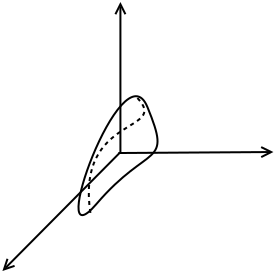 <?xml version="1.0" encoding="UTF-8"?>
<dia:diagram xmlns:dia="http://www.lysator.liu.se/~alla/dia/">
  <dia:layer name="Background" visible="true">
    <dia:object type="Standard - Beziergon" version="0" id="O0">
      <dia:attribute name="obj_pos">
        <dia:point val="18.6,4.638"/>
      </dia:attribute>
      <dia:attribute name="obj_bb">
        <dia:rectangle val="15.104,4.047;19.155,10.094"/>
      </dia:attribute>
      <dia:attribute name="bez_points">
        <dia:point val="18.6,4.638"/>
        <dia:point val="19.85,7.688"/>
        <dia:point val="18.7,6.388"/>
        <dia:point val="16.05,9.488"/>
        <dia:point val="13.4,12.588"/>
        <dia:point val="17.35,1.587"/>
      </dia:attribute>
      <dia:attribute name="corner_types">
        <dia:enum val="159350512"/>
        <dia:enum val="0"/>
        <dia:enum val="0"/>
      </dia:attribute>
      <dia:attribute name="show_background">
        <dia:boolean val="true"/>
      </dia:attribute>
    </dia:object>
    <dia:object type="Standard - Line" version="0" id="O1">
      <dia:attribute name="obj_pos">
        <dia:point val="17.15,6.938"/>
      </dia:attribute>
      <dia:attribute name="obj_bb">
        <dia:rectangle val="17.1,6.387;24.953,7.388"/>
      </dia:attribute>
      <dia:attribute name="conn_endpoints">
        <dia:point val="17.15,6.938"/>
        <dia:point val="24.9,6.888"/>
      </dia:attribute>
      <dia:attribute name="numcp">
        <dia:int val="1"/>
      </dia:attribute>
      <dia:attribute name="end_arrow">
        <dia:enum val="1"/>
      </dia:attribute>
      <dia:attribute name="end_arrow_length">
        <dia:real val="0.5"/>
      </dia:attribute>
      <dia:attribute name="end_arrow_width">
        <dia:real val="0.5"/>
      </dia:attribute>
    </dia:object>
    <dia:object type="Standard - Line" version="0" id="O2">
      <dia:attribute name="obj_pos">
        <dia:point val="17.25,6.987"/>
      </dia:attribute>
      <dia:attribute name="obj_bb">
        <dia:rectangle val="16.75,-0.662;17.75,7.037"/>
      </dia:attribute>
      <dia:attribute name="conn_endpoints">
        <dia:point val="17.25,6.987"/>
        <dia:point val="17.25,-0.613"/>
      </dia:attribute>
      <dia:attribute name="numcp">
        <dia:int val="1"/>
      </dia:attribute>
      <dia:attribute name="end_arrow">
        <dia:enum val="1"/>
      </dia:attribute>
      <dia:attribute name="end_arrow_length">
        <dia:real val="0.5"/>
      </dia:attribute>
      <dia:attribute name="end_arrow_width">
        <dia:real val="0.5"/>
      </dia:attribute>
    </dia:object>
    <dia:object type="Standard - Line" version="0" id="O3">
      <dia:attribute name="obj_pos">
        <dia:point val="17.225,6.918"/>
      </dia:attribute>
      <dia:attribute name="obj_bb">
        <dia:rectangle val="10.96,6.847;17.296,13.225"/>
      </dia:attribute>
      <dia:attribute name="conn_endpoints">
        <dia:point val="17.225,6.918"/>
        <dia:point val="11.35,12.838"/>
      </dia:attribute>
      <dia:attribute name="numcp">
        <dia:int val="1"/>
      </dia:attribute>
      <dia:attribute name="end_arrow">
        <dia:enum val="1"/>
      </dia:attribute>
      <dia:attribute name="end_arrow_length">
        <dia:real val="0.5"/>
      </dia:attribute>
      <dia:attribute name="end_arrow_width">
        <dia:real val="0.5"/>
      </dia:attribute>
    </dia:object>
    <dia:object type="Standard - BezierLine" version="0" id="O4">
      <dia:attribute name="obj_pos">
        <dia:point val="18.1,4.188"/>
      </dia:attribute>
      <dia:attribute name="obj_bb">
        <dia:rectangle val="15.619,4.117;18.501,9.994"/>
      </dia:attribute>
      <dia:attribute name="bez_points">
        <dia:point val="18.1,4.188"/>
        <dia:point val="19.75,5.938"/>
        <dia:point val="15,4.987"/>
        <dia:point val="15.75,9.938"/>
      </dia:attribute>
      <dia:attribute name="corner_types">
        <dia:enum val="0"/>
        <dia:enum val="0"/>
      </dia:attribute>
      <dia:attribute name="line_style">
        <dia:enum val="4"/>
      </dia:attribute>
      <dia:attribute name="dashlength">
        <dia:real val="2"/>
      </dia:attribute>
    </dia:object>
  </dia:layer>
</dia:diagram>
